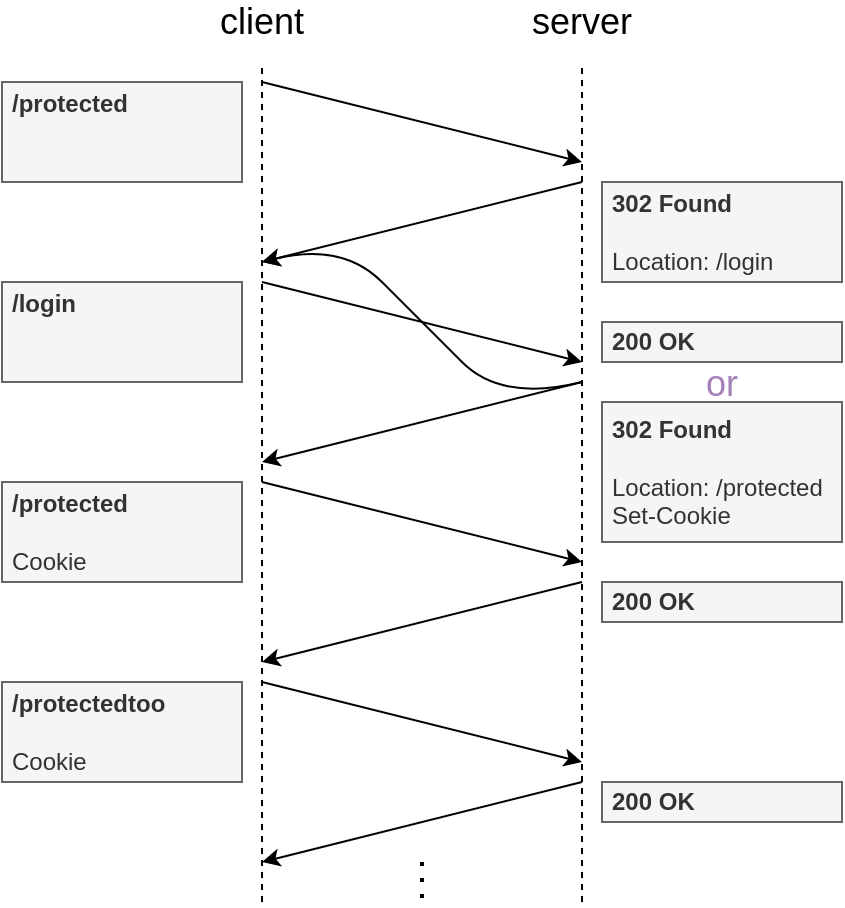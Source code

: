 <mxfile version="13.9.3" type="device"><diagram id="CDRl3sAHQ9ye50UjHOLj" name="Page-1"><mxGraphModel dx="652" dy="457" grid="1" gridSize="10" guides="1" tooltips="1" connect="1" arrows="1" fold="1" page="1" pageScale="1" pageWidth="850" pageHeight="1100" math="0" shadow="0"><root><mxCell id="0"/><mxCell id="1" parent="0"/><mxCell id="UqSySdXxYZmEIwXgIjyP-3" value="" style="endArrow=none;dashed=1;html=1;" edge="1" parent="1"><mxGeometry width="50" height="50" relative="1" as="geometry"><mxPoint x="200" y="540" as="sourcePoint"/><mxPoint x="200" y="120" as="targetPoint"/></mxGeometry></mxCell><mxCell id="UqSySdXxYZmEIwXgIjyP-4" value="" style="endArrow=none;dashed=1;html=1;strokeWidth=1;" edge="1" parent="1"><mxGeometry width="50" height="50" relative="1" as="geometry"><mxPoint x="360" y="540" as="sourcePoint"/><mxPoint x="360" y="120" as="targetPoint"/></mxGeometry></mxCell><mxCell id="UqSySdXxYZmEIwXgIjyP-5" value="" style="endArrow=classic;html=1;strokeWidth=1;" edge="1" parent="1"><mxGeometry width="50" height="50" relative="1" as="geometry"><mxPoint x="200" y="130" as="sourcePoint"/><mxPoint x="360" y="170" as="targetPoint"/></mxGeometry></mxCell><mxCell id="UqSySdXxYZmEIwXgIjyP-6" value="" style="endArrow=classic;html=1;strokeWidth=1;" edge="1" parent="1"><mxGeometry width="50" height="50" relative="1" as="geometry"><mxPoint x="200" y="230" as="sourcePoint"/><mxPoint x="360" y="270" as="targetPoint"/></mxGeometry></mxCell><mxCell id="UqSySdXxYZmEIwXgIjyP-7" value="" style="endArrow=classic;html=1;strokeWidth=1;" edge="1" parent="1"><mxGeometry width="50" height="50" relative="1" as="geometry"><mxPoint x="360" y="180" as="sourcePoint"/><mxPoint x="200" y="220" as="targetPoint"/></mxGeometry></mxCell><mxCell id="UqSySdXxYZmEIwXgIjyP-8" value="" style="endArrow=classic;html=1;strokeWidth=1;" edge="1" parent="1"><mxGeometry width="50" height="50" relative="1" as="geometry"><mxPoint x="360" y="280" as="sourcePoint"/><mxPoint x="200" y="320" as="targetPoint"/></mxGeometry></mxCell><mxCell id="UqSySdXxYZmEIwXgIjyP-11" value="&lt;b&gt;302 Found&lt;br&gt;&lt;br&gt;&lt;/b&gt;Location: /login" style="rounded=0;whiteSpace=wrap;html=1;fillColor=#f5f5f5;strokeColor=#666666;fontColor=#333333;align=left;spacing=5;" vertex="1" parent="1"><mxGeometry x="370" y="180" width="120" height="50" as="geometry"/></mxCell><mxCell id="UqSySdXxYZmEIwXgIjyP-14" value="&lt;b&gt;/protected&lt;br&gt;&lt;/b&gt;&amp;nbsp;&lt;br&gt;&amp;nbsp;" style="rounded=0;whiteSpace=wrap;html=1;fillColor=#f5f5f5;strokeColor=#666666;fontColor=#333333;align=left;spacing=5;" vertex="1" parent="1"><mxGeometry x="70" y="130" width="120" height="50" as="geometry"/></mxCell><mxCell id="UqSySdXxYZmEIwXgIjyP-15" value="&lt;b&gt;/login&lt;br&gt;&lt;/b&gt;&amp;nbsp;&lt;br&gt;&amp;nbsp;" style="rounded=0;whiteSpace=wrap;html=1;fillColor=#f5f5f5;strokeColor=#666666;fontColor=#333333;align=left;spacing=5;" vertex="1" parent="1"><mxGeometry x="70" y="230" width="120" height="50" as="geometry"/></mxCell><mxCell id="UqSySdXxYZmEIwXgIjyP-17" value="&lt;b&gt;/protectedtoo&lt;br&gt;&lt;/b&gt;&lt;br&gt;Cookie" style="rounded=0;whiteSpace=wrap;html=1;fillColor=#f5f5f5;strokeColor=#666666;fontColor=#333333;align=left;spacing=5;" vertex="1" parent="1"><mxGeometry x="70" y="430" width="120" height="50" as="geometry"/></mxCell><mxCell id="UqSySdXxYZmEIwXgIjyP-18" value="" style="endArrow=classic;html=1;strokeWidth=1;" edge="1" parent="1"><mxGeometry width="50" height="50" relative="1" as="geometry"><mxPoint x="360.0" y="380" as="sourcePoint"/><mxPoint x="200" y="420" as="targetPoint"/></mxGeometry></mxCell><mxCell id="UqSySdXxYZmEIwXgIjyP-19" value="" style="endArrow=classic;html=1;strokeWidth=1;" edge="1" parent="1"><mxGeometry width="50" height="50" relative="1" as="geometry"><mxPoint x="200" y="330" as="sourcePoint"/><mxPoint x="360.0" y="370" as="targetPoint"/></mxGeometry></mxCell><mxCell id="UqSySdXxYZmEIwXgIjyP-23" value="client" style="text;html=1;strokeColor=none;fillColor=none;align=center;verticalAlign=middle;whiteSpace=wrap;rounded=0;fontSize=18;" vertex="1" parent="1"><mxGeometry x="175" y="90" width="50" height="20" as="geometry"/></mxCell><mxCell id="UqSySdXxYZmEIwXgIjyP-24" value="server" style="text;html=1;strokeColor=none;fillColor=none;align=center;verticalAlign=middle;whiteSpace=wrap;rounded=0;fontSize=18;" vertex="1" parent="1"><mxGeometry x="335" y="90" width="50" height="20" as="geometry"/></mxCell><mxCell id="UqSySdXxYZmEIwXgIjyP-25" value="&lt;b&gt;/protected&lt;br&gt;&lt;/b&gt;&lt;br&gt;Cookie" style="rounded=0;whiteSpace=wrap;html=1;fillColor=#f5f5f5;strokeColor=#666666;fontColor=#333333;align=left;spacing=5;" vertex="1" parent="1"><mxGeometry x="70" y="330" width="120" height="50" as="geometry"/></mxCell><mxCell id="UqSySdXxYZmEIwXgIjyP-26" value="&lt;b&gt;302 Found&lt;br&gt;&lt;br&gt;&lt;/b&gt;Location: /protected&lt;br&gt;Set-Cookie" style="rounded=0;whiteSpace=wrap;html=1;fillColor=#f5f5f5;strokeColor=#666666;fontColor=#333333;align=left;spacing=5;" vertex="1" parent="1"><mxGeometry x="370" y="290" width="120" height="70" as="geometry"/></mxCell><mxCell id="UqSySdXxYZmEIwXgIjyP-47" value="&lt;b&gt;200 OK&lt;/b&gt;" style="rounded=0;whiteSpace=wrap;html=1;fillColor=#f5f5f5;strokeColor=#666666;fontColor=#333333;align=left;spacing=5;" vertex="1" parent="1"><mxGeometry x="370" y="380" width="120" height="20" as="geometry"/></mxCell><mxCell id="UqSySdXxYZmEIwXgIjyP-48" value="" style="endArrow=classic;html=1;strokeWidth=1;" edge="1" parent="1"><mxGeometry width="50" height="50" relative="1" as="geometry"><mxPoint x="360.0" y="480" as="sourcePoint"/><mxPoint x="200" y="520" as="targetPoint"/></mxGeometry></mxCell><mxCell id="UqSySdXxYZmEIwXgIjyP-49" value="" style="endArrow=classic;html=1;strokeWidth=1;" edge="1" parent="1"><mxGeometry width="50" height="50" relative="1" as="geometry"><mxPoint x="200" y="430" as="sourcePoint"/><mxPoint x="360.0" y="470" as="targetPoint"/></mxGeometry></mxCell><mxCell id="UqSySdXxYZmEIwXgIjyP-50" value="" style="endArrow=none;dashed=1;html=1;dashPattern=1 3;strokeWidth=2;" edge="1" parent="1"><mxGeometry width="50" height="50" relative="1" as="geometry"><mxPoint x="280" y="520" as="sourcePoint"/><mxPoint x="280" y="540" as="targetPoint"/></mxGeometry></mxCell><mxCell id="UqSySdXxYZmEIwXgIjyP-54" value="" style="curved=1;endArrow=classic;html=1;strokeWidth=1;fontSize=18;" edge="1" parent="1"><mxGeometry width="50" height="50" relative="1" as="geometry"><mxPoint x="360" y="280" as="sourcePoint"/><mxPoint x="200" y="220" as="targetPoint"/><Array as="points"><mxPoint x="320" y="290"/><mxPoint x="280" y="250"/><mxPoint x="240" y="210"/></Array></mxGeometry></mxCell><mxCell id="UqSySdXxYZmEIwXgIjyP-57" value="&lt;b&gt;200 OK&lt;/b&gt;" style="rounded=0;whiteSpace=wrap;html=1;fillColor=#f5f5f5;strokeColor=#666666;fontColor=#333333;align=left;spacing=5;" vertex="1" parent="1"><mxGeometry x="370" y="480" width="120" height="20" as="geometry"/></mxCell><mxCell id="UqSySdXxYZmEIwXgIjyP-58" value="&lt;b&gt;200 OK&lt;/b&gt;" style="rounded=0;whiteSpace=wrap;html=1;fillColor=#f5f5f5;strokeColor=#666666;fontColor=#333333;align=left;spacing=5;" vertex="1" parent="1"><mxGeometry x="370" y="250" width="120" height="20" as="geometry"/></mxCell><mxCell id="UqSySdXxYZmEIwXgIjyP-59" value="&lt;p style=&quot;line-height: 100%&quot;&gt;or&lt;/p&gt;" style="text;html=1;strokeColor=none;fillColor=none;align=center;verticalAlign=middle;whiteSpace=wrap;rounded=0;fontSize=18;fontColor=#A680B8;spacing=0;labelPosition=center;verticalLabelPosition=middle;" vertex="1" parent="1"><mxGeometry x="420" y="270" width="20" height="20" as="geometry"/></mxCell></root></mxGraphModel></diagram></mxfile>